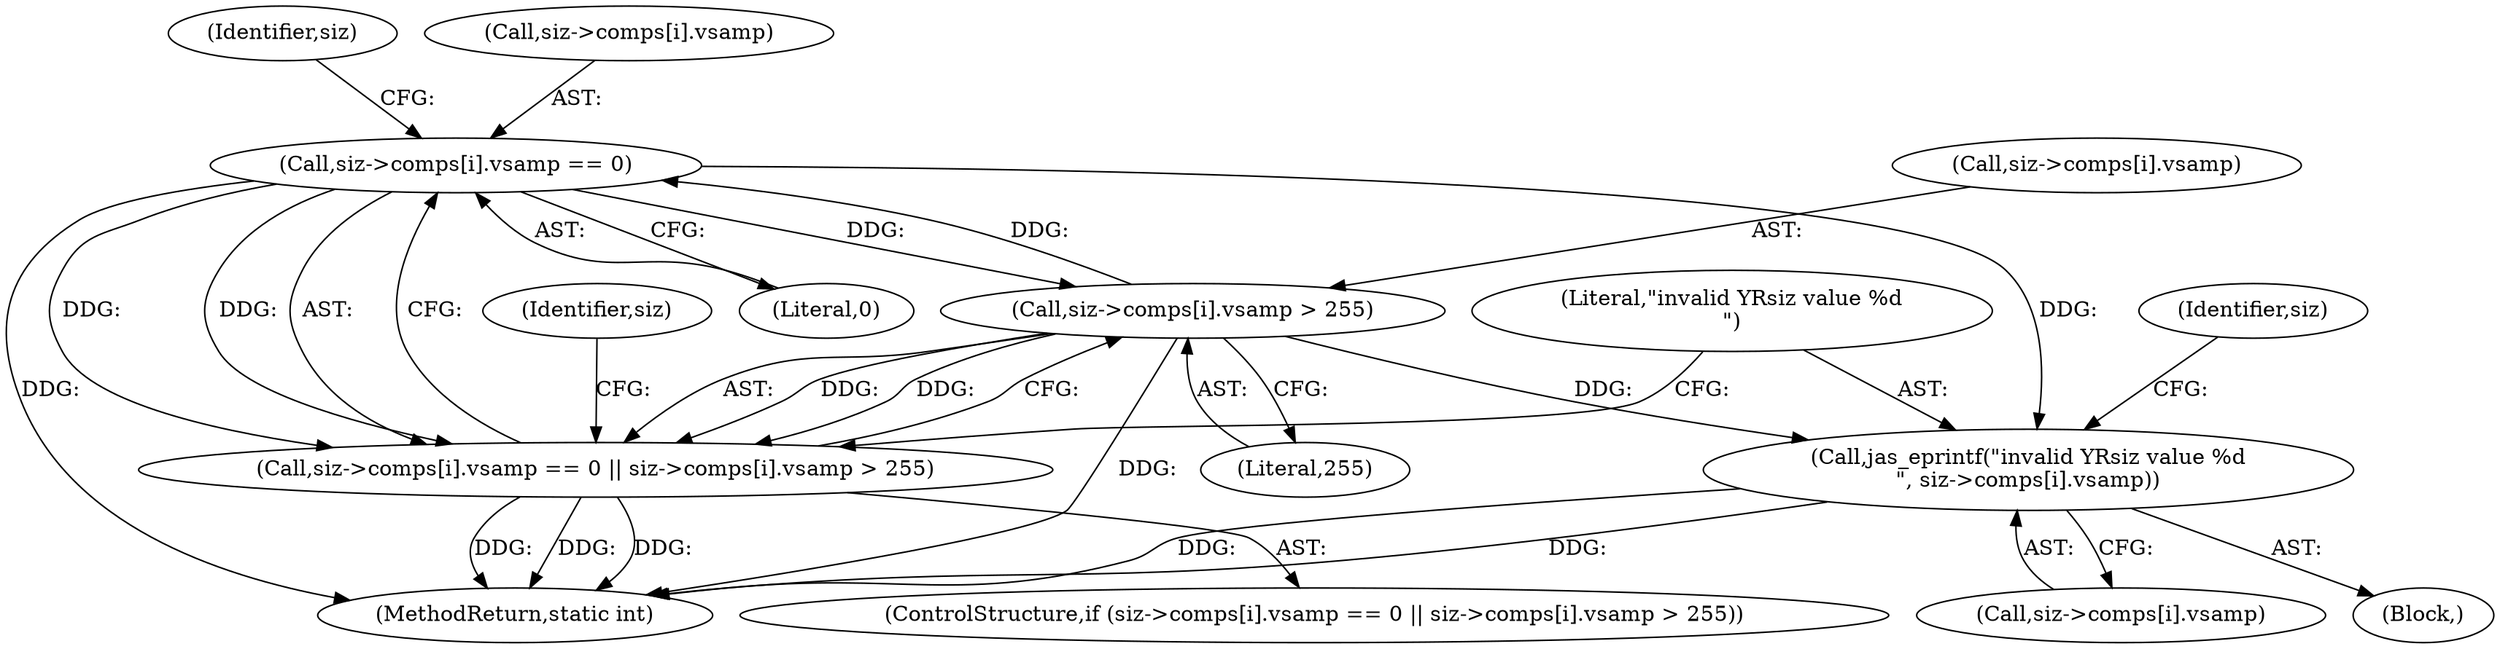 digraph "0_jasper_d8c2604cd438c41ec72aff52c16ebd8183068020@array" {
"1000325" [label="(Call,siz->comps[i].vsamp == 0)"];
"1000334" [label="(Call,siz->comps[i].vsamp > 255)"];
"1000325" [label="(Call,siz->comps[i].vsamp == 0)"];
"1000324" [label="(Call,siz->comps[i].vsamp == 0 || siz->comps[i].vsamp > 255)"];
"1000344" [label="(Call,jas_eprintf(\"invalid YRsiz value %d\n\", siz->comps[i].vsamp))"];
"1000325" [label="(Call,siz->comps[i].vsamp == 0)"];
"1000345" [label="(Literal,\"invalid YRsiz value %d\n\")"];
"1000324" [label="(Call,siz->comps[i].vsamp == 0 || siz->comps[i].vsamp > 255)"];
"1000399" [label="(MethodReturn,static int)"];
"1000342" [label="(Literal,255)"];
"1000334" [label="(Call,siz->comps[i].vsamp > 255)"];
"1000333" [label="(Literal,0)"];
"1000364" [label="(Identifier,siz)"];
"1000343" [label="(Block,)"];
"1000346" [label="(Call,siz->comps[i].vsamp)"];
"1000338" [label="(Identifier,siz)"];
"1000335" [label="(Call,siz->comps[i].vsamp)"];
"1000326" [label="(Call,siz->comps[i].vsamp)"];
"1000323" [label="(ControlStructure,if (siz->comps[i].vsamp == 0 || siz->comps[i].vsamp > 255))"];
"1000355" [label="(Identifier,siz)"];
"1000344" [label="(Call,jas_eprintf(\"invalid YRsiz value %d\n\", siz->comps[i].vsamp))"];
"1000325" -> "1000324"  [label="AST: "];
"1000325" -> "1000333"  [label="CFG: "];
"1000326" -> "1000325"  [label="AST: "];
"1000333" -> "1000325"  [label="AST: "];
"1000338" -> "1000325"  [label="CFG: "];
"1000324" -> "1000325"  [label="CFG: "];
"1000325" -> "1000399"  [label="DDG: "];
"1000325" -> "1000324"  [label="DDG: "];
"1000325" -> "1000324"  [label="DDG: "];
"1000334" -> "1000325"  [label="DDG: "];
"1000325" -> "1000334"  [label="DDG: "];
"1000325" -> "1000344"  [label="DDG: "];
"1000334" -> "1000324"  [label="AST: "];
"1000334" -> "1000342"  [label="CFG: "];
"1000335" -> "1000334"  [label="AST: "];
"1000342" -> "1000334"  [label="AST: "];
"1000324" -> "1000334"  [label="CFG: "];
"1000334" -> "1000399"  [label="DDG: "];
"1000334" -> "1000324"  [label="DDG: "];
"1000334" -> "1000324"  [label="DDG: "];
"1000334" -> "1000344"  [label="DDG: "];
"1000324" -> "1000323"  [label="AST: "];
"1000345" -> "1000324"  [label="CFG: "];
"1000364" -> "1000324"  [label="CFG: "];
"1000324" -> "1000399"  [label="DDG: "];
"1000324" -> "1000399"  [label="DDG: "];
"1000324" -> "1000399"  [label="DDG: "];
"1000344" -> "1000343"  [label="AST: "];
"1000344" -> "1000346"  [label="CFG: "];
"1000345" -> "1000344"  [label="AST: "];
"1000346" -> "1000344"  [label="AST: "];
"1000355" -> "1000344"  [label="CFG: "];
"1000344" -> "1000399"  [label="DDG: "];
"1000344" -> "1000399"  [label="DDG: "];
}

